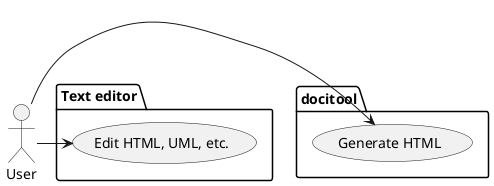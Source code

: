 @startuml
actor User

package "Text editor" {
	usecase "Edit HTML, UML, etc." as U00
}

package "docitool" {
	usecase "Generate HTML" as U10
}

User -> U00
User -> U10

@enduml

